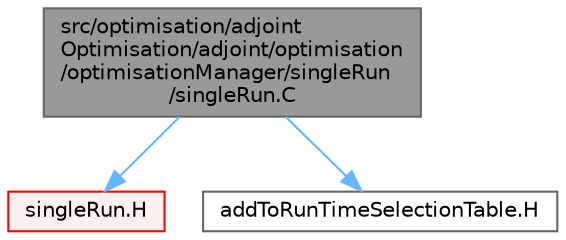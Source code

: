 digraph "src/optimisation/adjointOptimisation/adjoint/optimisation/optimisationManager/singleRun/singleRun.C"
{
 // LATEX_PDF_SIZE
  bgcolor="transparent";
  edge [fontname=Helvetica,fontsize=10,labelfontname=Helvetica,labelfontsize=10];
  node [fontname=Helvetica,fontsize=10,shape=box,height=0.2,width=0.4];
  Node1 [id="Node000001",label="src/optimisation/adjoint\lOptimisation/adjoint/optimisation\l/optimisationManager/singleRun\l/singleRun.C",height=0.2,width=0.4,color="gray40", fillcolor="grey60", style="filled", fontcolor="black",tooltip=" "];
  Node1 -> Node2 [id="edge1_Node000001_Node000002",color="steelblue1",style="solid",tooltip=" "];
  Node2 [id="Node000002",label="singleRun.H",height=0.2,width=0.4,color="red", fillcolor="#FFF0F0", style="filled",URL="$singleRun_8H.html",tooltip=" "];
  Node1 -> Node457 [id="edge2_Node000001_Node000457",color="steelblue1",style="solid",tooltip=" "];
  Node457 [id="Node000457",label="addToRunTimeSelectionTable.H",height=0.2,width=0.4,color="grey40", fillcolor="white", style="filled",URL="$addToRunTimeSelectionTable_8H.html",tooltip="Macros for easy insertion into run-time selection tables."];
}
